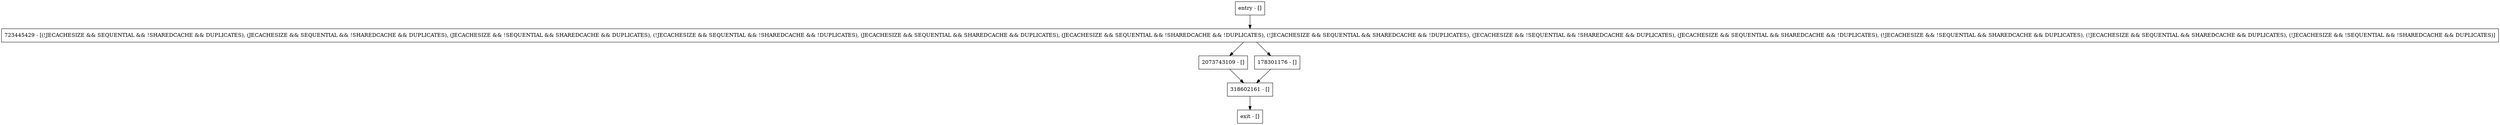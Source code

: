 digraph isOverBudget {
node [shape=record];
723445429 [label="723445429 - [(!JECACHESIZE && SEQUENTIAL && !SHAREDCACHE && DUPLICATES), (JECACHESIZE && SEQUENTIAL && !SHAREDCACHE && DUPLICATES), (JECACHESIZE && !SEQUENTIAL && SHAREDCACHE && DUPLICATES), (!JECACHESIZE && SEQUENTIAL && !SHAREDCACHE && !DUPLICATES), (JECACHESIZE && SEQUENTIAL && SHAREDCACHE && DUPLICATES), (JECACHESIZE && SEQUENTIAL && !SHAREDCACHE && !DUPLICATES), (!JECACHESIZE && SEQUENTIAL && SHAREDCACHE && !DUPLICATES), (JECACHESIZE && !SEQUENTIAL && !SHAREDCACHE && DUPLICATES), (JECACHESIZE && SEQUENTIAL && SHAREDCACHE && !DUPLICATES), (!JECACHESIZE && !SEQUENTIAL && SHAREDCACHE && DUPLICATES), (!JECACHESIZE && SEQUENTIAL && SHAREDCACHE && DUPLICATES), (!JECACHESIZE && !SEQUENTIAL && !SHAREDCACHE && DUPLICATES)]"];
entry [label="entry - []"];
exit [label="exit - []"];
2073743109 [label="2073743109 - []"];
318602161 [label="318602161 - []"];
178301176 [label="178301176 - []"];
entry;
exit;
723445429 -> 2073743109;
723445429 -> 178301176;
entry -> 723445429;
2073743109 -> 318602161;
318602161 -> exit;
178301176 -> 318602161;
}

